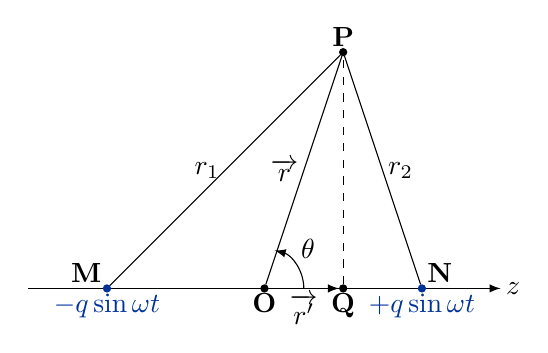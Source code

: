 %% document-wide tikz options and styles
\begin{tikzpicture}[  >=latex, % option for nice arrows
    inner sep=0pt,%
    outer sep=2pt,%
    mark coordinate/.style={inner sep=0pt,outer sep=0pt,minimum size=3pt,
      fill=black,circle}%
  ]
  \sf
  \definecolor{red}{RGB}{221,42,43}
  \definecolor{green}{RGB}{105,182,40}
  \definecolor{blue}{RGB}{0,51,153}
  \definecolor{orange}{RGB}{192,128,64}
  \definecolor{gray}{RGB}{107,108,110}

  \draw[->] (-3,0) -- (3,0) node[right] {$z$};
  \coordinate[mark coordinate,blue] (M) at (-2,0);
  \draw (M) node[above left] {$\mathbf{M}$} node[below, blue] {$-q\sin\omega t$};
  \coordinate[mark coordinate,blue] (N) at (+2,0);
  \draw (N) node[below, blue] {$+q\sin\omega t$} node[above right] {$\mathbf{N}$};

  \coordinate[mark coordinate] (0) at (0,0) node[below] {$\mathbf{O}$};
  \coordinate[mark coordinate] (P) at (1,3);
  \draw (M) -- (P) node[above] {$\mathbf{P}$} node[midway,left] {$r_1$};
  \draw (N) -- (P) node[midway, right] {$r_2$};
  \draw (0) -- (P) node[midway, left] {$\overrightarrow{r}$};
  \coordinate[mark coordinate] (Q) at (1,0);
  \draw[dashed] (Q) node[below] {$\mathbf{Q}$} -- (P);
  \draw[->] (0) -- (Q) node[midway, below] {$\overrightarrow{r'}$};

  \draw[->] (0.5,0) arc(0:75:0.5) node[midway, above right] {$\theta$};

\end{tikzpicture}
